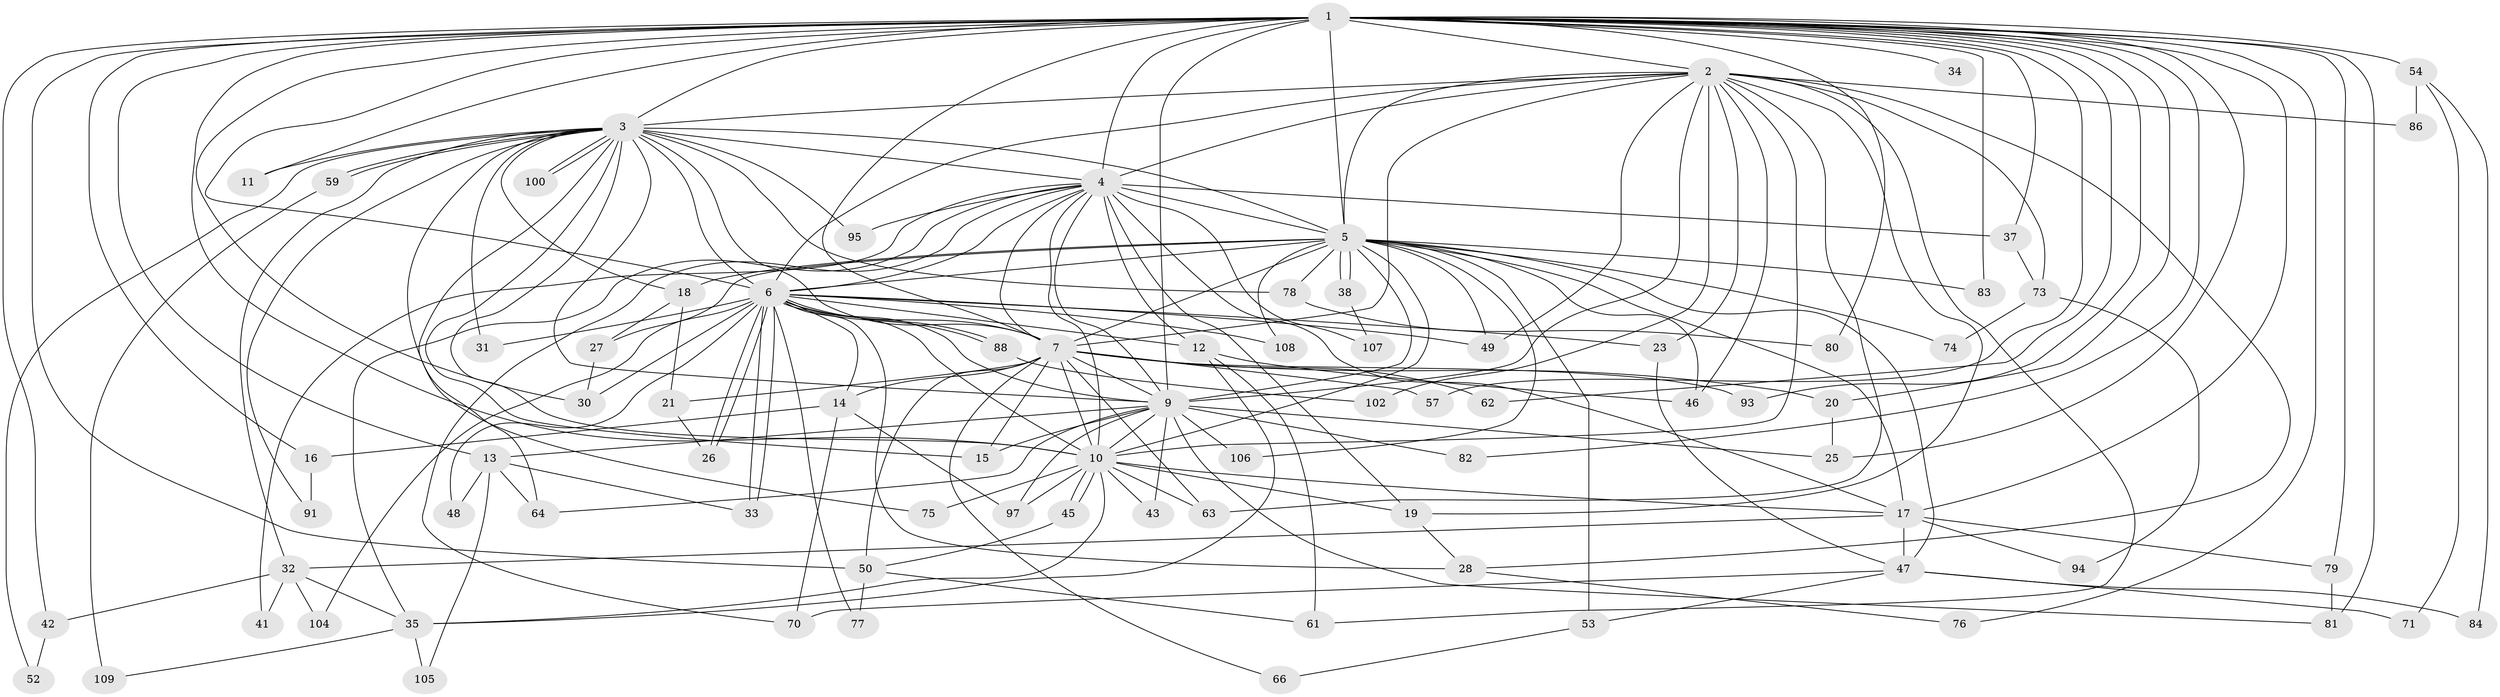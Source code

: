 // original degree distribution, {28: 0.00909090909090909, 21: 0.00909090909090909, 26: 0.00909090909090909, 19: 0.01818181818181818, 23: 0.00909090909090909, 25: 0.00909090909090909, 17: 0.00909090909090909, 18: 0.01818181818181818, 3: 0.2727272727272727, 5: 0.08181818181818182, 4: 0.06363636363636363, 2: 0.4818181818181818, 7: 0.00909090909090909}
// Generated by graph-tools (version 1.1) at 2025/41/03/06/25 10:41:39]
// undirected, 81 vertices, 199 edges
graph export_dot {
graph [start="1"]
  node [color=gray90,style=filled];
  1 [super="+8"];
  2 [super="+98"];
  3 [super="+92"];
  4 [super="+65"];
  5 [super="+56"];
  6 [super="+22"];
  7 [super="+85"];
  9 [super="+101"];
  10 [super="+29"];
  11 [super="+60"];
  12;
  13 [super="+24"];
  14;
  15;
  16;
  17 [super="+40"];
  18;
  19 [super="+89"];
  20;
  21 [super="+69"];
  23;
  25 [super="+96"];
  26;
  27 [super="+99"];
  28 [super="+90"];
  30;
  31;
  32 [super="+36"];
  33 [super="+44"];
  34;
  35 [super="+39"];
  37;
  38;
  41;
  42;
  43;
  45 [super="+67"];
  46 [super="+51"];
  47 [super="+58"];
  48;
  49 [super="+55"];
  50;
  52;
  53;
  54;
  57;
  59;
  61 [super="+72"];
  62;
  63 [super="+87"];
  64 [super="+68"];
  66;
  70 [super="+110"];
  71;
  73;
  74;
  75;
  76;
  77;
  78;
  79;
  80;
  81;
  82;
  83;
  84;
  86;
  88;
  91;
  93;
  94;
  95;
  97 [super="+103"];
  100;
  102;
  104;
  105;
  106;
  107;
  108;
  109;
  1 -- 2 [weight=2];
  1 -- 3 [weight=2];
  1 -- 4 [weight=3];
  1 -- 5 [weight=3];
  1 -- 6 [weight=2];
  1 -- 7 [weight=2];
  1 -- 9 [weight=2];
  1 -- 10 [weight=2];
  1 -- 13 [weight=2];
  1 -- 16;
  1 -- 20;
  1 -- 30;
  1 -- 34 [weight=2];
  1 -- 37;
  1 -- 42;
  1 -- 50;
  1 -- 54 [weight=2];
  1 -- 79;
  1 -- 80;
  1 -- 81;
  1 -- 82;
  1 -- 83;
  1 -- 93;
  1 -- 11 [weight=2];
  1 -- 76;
  1 -- 57;
  1 -- 62;
  1 -- 25;
  1 -- 17;
  2 -- 3 [weight=2];
  2 -- 4;
  2 -- 5;
  2 -- 6;
  2 -- 7;
  2 -- 9;
  2 -- 10;
  2 -- 23;
  2 -- 28;
  2 -- 46;
  2 -- 49;
  2 -- 61;
  2 -- 63 [weight=2];
  2 -- 73;
  2 -- 86;
  2 -- 102;
  2 -- 19;
  3 -- 4;
  3 -- 5;
  3 -- 6 [weight=2];
  3 -- 7;
  3 -- 9;
  3 -- 10;
  3 -- 11;
  3 -- 18;
  3 -- 31;
  3 -- 32;
  3 -- 52;
  3 -- 59;
  3 -- 59;
  3 -- 75;
  3 -- 78;
  3 -- 91;
  3 -- 95;
  3 -- 100;
  3 -- 100;
  3 -- 15;
  3 -- 64;
  4 -- 5;
  4 -- 6;
  4 -- 7;
  4 -- 9;
  4 -- 10;
  4 -- 12;
  4 -- 17;
  4 -- 19;
  4 -- 37;
  4 -- 41;
  4 -- 95;
  4 -- 107;
  4 -- 35;
  4 -- 70;
  5 -- 6;
  5 -- 7;
  5 -- 9;
  5 -- 10;
  5 -- 17;
  5 -- 18;
  5 -- 27;
  5 -- 38;
  5 -- 38;
  5 -- 46;
  5 -- 53;
  5 -- 74;
  5 -- 78;
  5 -- 83;
  5 -- 106;
  5 -- 108;
  5 -- 49;
  5 -- 47;
  6 -- 7;
  6 -- 9;
  6 -- 10;
  6 -- 12;
  6 -- 14;
  6 -- 23;
  6 -- 26;
  6 -- 26;
  6 -- 30;
  6 -- 33;
  6 -- 33;
  6 -- 49;
  6 -- 77;
  6 -- 88;
  6 -- 88;
  6 -- 104;
  6 -- 108;
  6 -- 48;
  6 -- 31;
  6 -- 28;
  7 -- 9;
  7 -- 10;
  7 -- 14;
  7 -- 15;
  7 -- 20;
  7 -- 21;
  7 -- 50;
  7 -- 57;
  7 -- 62;
  7 -- 66;
  7 -- 93;
  7 -- 63;
  9 -- 10;
  9 -- 13;
  9 -- 15;
  9 -- 25;
  9 -- 43;
  9 -- 64;
  9 -- 82;
  9 -- 97;
  9 -- 106;
  9 -- 81;
  10 -- 19;
  10 -- 35;
  10 -- 43;
  10 -- 45;
  10 -- 45;
  10 -- 63;
  10 -- 75;
  10 -- 97;
  10 -- 17;
  12 -- 35;
  12 -- 61;
  12 -- 46;
  13 -- 48;
  13 -- 105;
  13 -- 64;
  13 -- 33;
  14 -- 16;
  14 -- 70;
  14 -- 97;
  16 -- 91;
  17 -- 32;
  17 -- 47;
  17 -- 94;
  17 -- 79;
  18 -- 21;
  18 -- 27;
  19 -- 28;
  20 -- 25;
  21 -- 26;
  23 -- 47;
  27 -- 30;
  28 -- 76;
  32 -- 35;
  32 -- 104;
  32 -- 41;
  32 -- 42;
  35 -- 109;
  35 -- 105;
  37 -- 73;
  38 -- 107;
  42 -- 52;
  45 -- 50;
  47 -- 53;
  47 -- 70;
  47 -- 71;
  47 -- 84;
  50 -- 61;
  50 -- 77;
  53 -- 66;
  54 -- 71;
  54 -- 84;
  54 -- 86;
  59 -- 109;
  73 -- 74;
  73 -- 94;
  78 -- 80;
  79 -- 81;
  88 -- 102;
}
